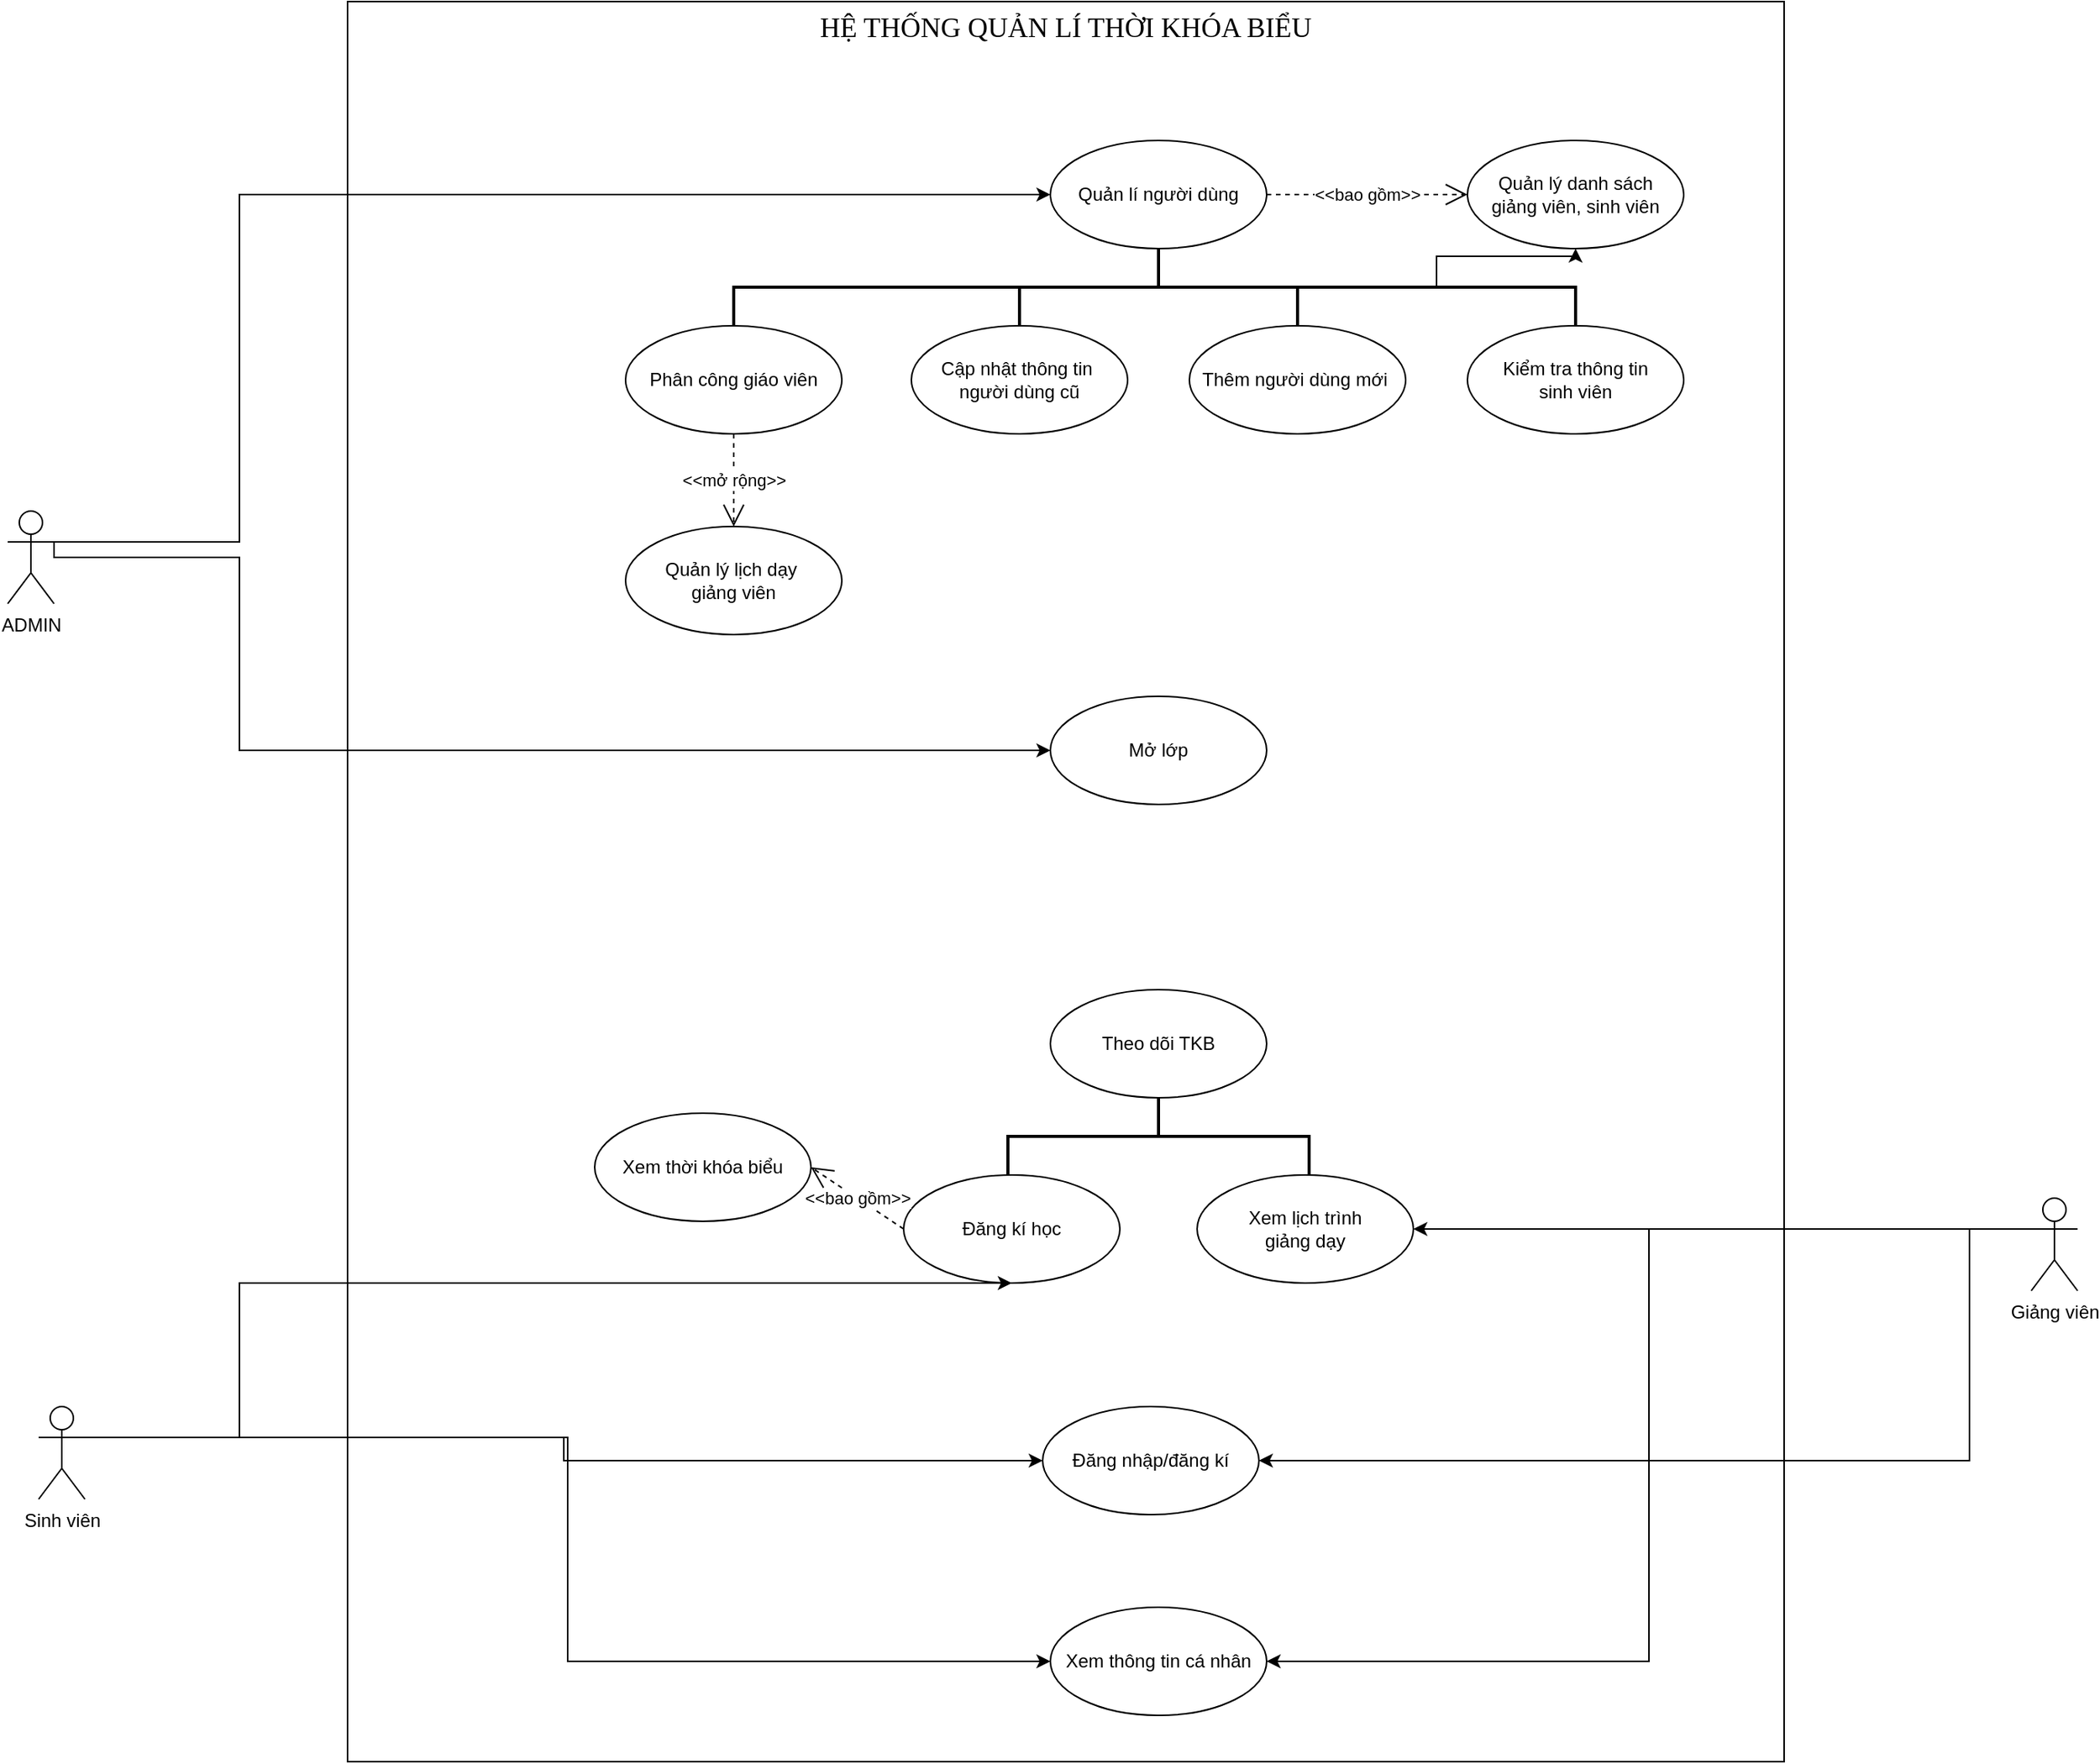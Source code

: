 <mxfile version="22.0.8" type="github">
  <diagram name="Page-1" id="4SUP22MU-_aWb2Gvw8z4">
    <mxGraphModel dx="4435" dy="4110" grid="1" gridSize="10" guides="1" tooltips="1" connect="1" arrows="1" fold="1" page="1" pageScale="1" pageWidth="850" pageHeight="1100" math="0" shadow="0">
      <root>
        <mxCell id="0" />
        <mxCell id="1" parent="0" />
        <mxCell id="m40mH7SYoThZGJL1HZlu-1" value="HỆ THỐNG QUẢN LÍ THỜI KHÓA BIỂU" style="html=1;whiteSpace=wrap;fontFamily=Times New Roman;verticalAlign=top;fontSize=18;" vertex="1" parent="1">
          <mxGeometry x="130" y="-1200" width="930" height="1140" as="geometry" />
        </mxCell>
        <mxCell id="m40mH7SYoThZGJL1HZlu-2" value="Quản lí người dùng&lt;br&gt;" style="ellipse;whiteSpace=wrap;html=1;" vertex="1" parent="1">
          <mxGeometry x="585" y="-1110" width="140" height="70" as="geometry" />
        </mxCell>
        <mxCell id="m40mH7SYoThZGJL1HZlu-3" value="" style="strokeWidth=2;html=1;shape=mxgraph.flowchart.annotation_2;align=left;labelPosition=right;pointerEvents=1;direction=south;" vertex="1" parent="1">
          <mxGeometry x="565" y="-1040" width="180" height="50" as="geometry" />
        </mxCell>
        <mxCell id="m40mH7SYoThZGJL1HZlu-4" value="Thêm người dùng mới&amp;nbsp;" style="ellipse;whiteSpace=wrap;html=1;" vertex="1" parent="1">
          <mxGeometry x="675" y="-990" width="140" height="70" as="geometry" />
        </mxCell>
        <mxCell id="m40mH7SYoThZGJL1HZlu-5" value="Cập nhật thông tin&amp;nbsp;&lt;br&gt;người dùng cũ" style="ellipse;whiteSpace=wrap;html=1;" vertex="1" parent="1">
          <mxGeometry x="495" y="-990" width="140" height="70" as="geometry" />
        </mxCell>
        <mxCell id="m40mH7SYoThZGJL1HZlu-7" value="Đăng nhập/đăng kí" style="ellipse;whiteSpace=wrap;html=1;" vertex="1" parent="1">
          <mxGeometry x="580" y="-290" width="140" height="70" as="geometry" />
        </mxCell>
        <mxCell id="m40mH7SYoThZGJL1HZlu-9" value="Phân công giáo viên" style="ellipse;whiteSpace=wrap;html=1;" vertex="1" parent="1">
          <mxGeometry x="310" y="-990" width="140" height="70" as="geometry" />
        </mxCell>
        <mxCell id="m40mH7SYoThZGJL1HZlu-45" value="" style="edgeStyle=orthogonalEdgeStyle;rounded=0;orthogonalLoop=1;jettySize=auto;html=1;" edge="1" parent="1" source="m40mH7SYoThZGJL1HZlu-12" target="m40mH7SYoThZGJL1HZlu-28">
          <mxGeometry relative="1" as="geometry" />
        </mxCell>
        <mxCell id="m40mH7SYoThZGJL1HZlu-12" value="" style="strokeWidth=2;html=1;shape=mxgraph.flowchart.annotation_1;align=left;pointerEvents=1;direction=south;" vertex="1" parent="1">
          <mxGeometry x="745" y="-1015" width="180" height="25" as="geometry" />
        </mxCell>
        <mxCell id="m40mH7SYoThZGJL1HZlu-13" value="Kiểm tra thông tin&lt;br&gt;sinh viên" style="ellipse;whiteSpace=wrap;html=1;" vertex="1" parent="1">
          <mxGeometry x="855" y="-990" width="140" height="70" as="geometry" />
        </mxCell>
        <mxCell id="m40mH7SYoThZGJL1HZlu-14" value="" style="strokeWidth=2;html=1;shape=mxgraph.flowchart.annotation_1;align=left;pointerEvents=1;direction=south;" vertex="1" parent="1">
          <mxGeometry x="380" y="-1015" width="185" height="25" as="geometry" />
        </mxCell>
        <mxCell id="m40mH7SYoThZGJL1HZlu-15" value="Quản lý lịch dạy&amp;nbsp;&lt;br&gt;giảng viên" style="ellipse;whiteSpace=wrap;html=1;" vertex="1" parent="1">
          <mxGeometry x="310" y="-860" width="140" height="70" as="geometry" />
        </mxCell>
        <mxCell id="m40mH7SYoThZGJL1HZlu-16" value="&amp;lt;&amp;lt;mở rộng&amp;gt;&amp;gt;" style="endArrow=open;endSize=12;dashed=1;html=1;rounded=0;entryX=0.5;entryY=0;entryDx=0;entryDy=0;exitX=0.5;exitY=1;exitDx=0;exitDy=0;" edge="1" parent="1" source="m40mH7SYoThZGJL1HZlu-9" target="m40mH7SYoThZGJL1HZlu-15">
          <mxGeometry width="160" relative="1" as="geometry">
            <mxPoint x="620" y="-865.879" as="sourcePoint" />
            <mxPoint x="468" y="-865.879" as="targetPoint" />
          </mxGeometry>
        </mxCell>
        <mxCell id="m40mH7SYoThZGJL1HZlu-19" value="Mở lớp" style="ellipse;whiteSpace=wrap;html=1;" vertex="1" parent="1">
          <mxGeometry x="585" y="-750" width="140" height="70" as="geometry" />
        </mxCell>
        <mxCell id="m40mH7SYoThZGJL1HZlu-21" value="Xem thông tin cá nhân" style="ellipse;whiteSpace=wrap;html=1;" vertex="1" parent="1">
          <mxGeometry x="585" y="-160" width="140" height="70" as="geometry" />
        </mxCell>
        <mxCell id="m40mH7SYoThZGJL1HZlu-22" value="Theo dõi TKB" style="ellipse;whiteSpace=wrap;html=1;" vertex="1" parent="1">
          <mxGeometry x="585" y="-560" width="140" height="70" as="geometry" />
        </mxCell>
        <mxCell id="m40mH7SYoThZGJL1HZlu-23" value="ADMIN&lt;br&gt;" style="shape=umlActor;verticalLabelPosition=bottom;verticalAlign=top;html=1;" vertex="1" parent="1">
          <mxGeometry x="-90" y="-870" width="30" height="60" as="geometry" />
        </mxCell>
        <mxCell id="m40mH7SYoThZGJL1HZlu-25" value="" style="endArrow=classic;html=1;rounded=0;exitX=1;exitY=0.333;exitDx=0;exitDy=0;exitPerimeter=0;entryX=0;entryY=0.5;entryDx=0;entryDy=0;edgeStyle=orthogonalEdgeStyle;" edge="1" parent="1" source="m40mH7SYoThZGJL1HZlu-23" target="m40mH7SYoThZGJL1HZlu-2">
          <mxGeometry width="50" height="50" relative="1" as="geometry">
            <mxPoint x="60" y="-750" as="sourcePoint" />
            <mxPoint x="110" y="-800" as="targetPoint" />
            <Array as="points">
              <mxPoint x="60" y="-850" />
              <mxPoint x="60" y="-1075" />
            </Array>
          </mxGeometry>
        </mxCell>
        <mxCell id="m40mH7SYoThZGJL1HZlu-26" value="" style="endArrow=classic;html=1;rounded=0;edgeStyle=orthogonalEdgeStyle;entryX=0;entryY=0.5;entryDx=0;entryDy=0;exitX=1;exitY=0.333;exitDx=0;exitDy=0;exitPerimeter=0;" edge="1" parent="1" target="m40mH7SYoThZGJL1HZlu-19">
          <mxGeometry width="50" height="50" relative="1" as="geometry">
            <mxPoint x="-70" y="-850" as="sourcePoint" />
            <mxPoint x="575" y="-715" as="targetPoint" />
            <Array as="points">
              <mxPoint x="-60" y="-850" />
              <mxPoint x="-60" y="-840" />
              <mxPoint x="60" y="-840" />
              <mxPoint x="60" y="-715" />
            </Array>
          </mxGeometry>
        </mxCell>
        <mxCell id="m40mH7SYoThZGJL1HZlu-27" value="&amp;lt;&amp;lt;bao gồm&amp;gt;&amp;gt;" style="endArrow=open;endSize=12;dashed=1;html=1;rounded=0;entryX=0;entryY=0.5;entryDx=0;entryDy=0;exitX=1;exitY=0.5;exitDx=0;exitDy=0;" edge="1" parent="1" source="m40mH7SYoThZGJL1HZlu-2" target="m40mH7SYoThZGJL1HZlu-28">
          <mxGeometry width="160" relative="1" as="geometry">
            <mxPoint x="585" y="-891.463" as="sourcePoint" />
            <mxPoint x="845" y="-790" as="targetPoint" />
          </mxGeometry>
        </mxCell>
        <mxCell id="m40mH7SYoThZGJL1HZlu-28" value="Quản lý danh sách&lt;br&gt;giảng viên, sinh viên" style="ellipse;whiteSpace=wrap;html=1;" vertex="1" parent="1">
          <mxGeometry x="855" y="-1110" width="140" height="70" as="geometry" />
        </mxCell>
        <mxCell id="m40mH7SYoThZGJL1HZlu-30" value="" style="strokeWidth=2;html=1;shape=mxgraph.flowchart.annotation_2;align=left;labelPosition=right;pointerEvents=1;direction=south;" vertex="1" parent="1">
          <mxGeometry x="557.5" y="-490" width="195" height="50" as="geometry" />
        </mxCell>
        <mxCell id="m40mH7SYoThZGJL1HZlu-31" value="Đăng kí học" style="ellipse;whiteSpace=wrap;html=1;" vertex="1" parent="1">
          <mxGeometry x="490" y="-440" width="140" height="70" as="geometry" />
        </mxCell>
        <mxCell id="m40mH7SYoThZGJL1HZlu-32" value="Xem lịch trình &lt;br&gt;giảng dạy" style="ellipse;whiteSpace=wrap;html=1;" vertex="1" parent="1">
          <mxGeometry x="680" y="-440" width="140" height="70" as="geometry" />
        </mxCell>
        <mxCell id="m40mH7SYoThZGJL1HZlu-33" value="Giảng viên" style="shape=umlActor;verticalLabelPosition=bottom;verticalAlign=top;html=1;" vertex="1" parent="1">
          <mxGeometry x="1220" y="-425" width="30" height="60" as="geometry" />
        </mxCell>
        <mxCell id="m40mH7SYoThZGJL1HZlu-34" value="Sinh viên" style="shape=umlActor;verticalLabelPosition=bottom;verticalAlign=top;html=1;" vertex="1" parent="1">
          <mxGeometry x="-70" y="-290" width="30" height="60" as="geometry" />
        </mxCell>
        <mxCell id="m40mH7SYoThZGJL1HZlu-36" value="" style="endArrow=classic;html=1;rounded=0;exitX=0;exitY=0.333;exitDx=0;exitDy=0;exitPerimeter=0;entryX=1;entryY=0.5;entryDx=0;entryDy=0;" edge="1" parent="1" source="m40mH7SYoThZGJL1HZlu-33" target="m40mH7SYoThZGJL1HZlu-32">
          <mxGeometry width="50" height="50" relative="1" as="geometry">
            <mxPoint x="670" y="-390" as="sourcePoint" />
            <mxPoint x="720" y="-440" as="targetPoint" />
          </mxGeometry>
        </mxCell>
        <mxCell id="m40mH7SYoThZGJL1HZlu-37" value="" style="endArrow=classic;html=1;rounded=0;exitX=1;exitY=0.333;exitDx=0;exitDy=0;exitPerimeter=0;entryX=0.5;entryY=1;entryDx=0;entryDy=0;edgeStyle=orthogonalEdgeStyle;" edge="1" parent="1" source="m40mH7SYoThZGJL1HZlu-34" target="m40mH7SYoThZGJL1HZlu-31">
          <mxGeometry width="50" height="50" relative="1" as="geometry">
            <mxPoint x="590" y="-390" as="sourcePoint" />
            <mxPoint x="640" y="-440" as="targetPoint" />
            <Array as="points">
              <mxPoint x="60" y="-270" />
              <mxPoint x="60" y="-370" />
            </Array>
          </mxGeometry>
        </mxCell>
        <mxCell id="m40mH7SYoThZGJL1HZlu-38" value="" style="endArrow=classic;html=1;rounded=0;exitX=0;exitY=0.333;exitDx=0;exitDy=0;exitPerimeter=0;entryX=1;entryY=0.5;entryDx=0;entryDy=0;edgeStyle=orthogonalEdgeStyle;" edge="1" parent="1" source="m40mH7SYoThZGJL1HZlu-33" target="m40mH7SYoThZGJL1HZlu-7">
          <mxGeometry width="50" height="50" relative="1" as="geometry">
            <mxPoint x="590" y="-390" as="sourcePoint" />
            <mxPoint x="640" y="-440" as="targetPoint" />
            <Array as="points">
              <mxPoint x="1180" y="-405" />
              <mxPoint x="1180" y="-255" />
            </Array>
          </mxGeometry>
        </mxCell>
        <mxCell id="m40mH7SYoThZGJL1HZlu-39" value="" style="endArrow=classic;html=1;rounded=0;exitX=0;exitY=0.333;exitDx=0;exitDy=0;exitPerimeter=0;entryX=1;entryY=0.5;entryDx=0;entryDy=0;edgeStyle=orthogonalEdgeStyle;" edge="1" parent="1" source="m40mH7SYoThZGJL1HZlu-33" target="m40mH7SYoThZGJL1HZlu-21">
          <mxGeometry width="50" height="50" relative="1" as="geometry">
            <mxPoint x="590" y="-390" as="sourcePoint" />
            <mxPoint x="640" y="-440" as="targetPoint" />
          </mxGeometry>
        </mxCell>
        <mxCell id="m40mH7SYoThZGJL1HZlu-40" value="" style="endArrow=classic;html=1;rounded=0;exitX=1;exitY=0.333;exitDx=0;exitDy=0;exitPerimeter=0;entryX=0;entryY=0.5;entryDx=0;entryDy=0;edgeStyle=orthogonalEdgeStyle;" edge="1" parent="1" source="m40mH7SYoThZGJL1HZlu-34" target="m40mH7SYoThZGJL1HZlu-7">
          <mxGeometry width="50" height="50" relative="1" as="geometry">
            <mxPoint x="590" y="-390" as="sourcePoint" />
            <mxPoint x="640" y="-440" as="targetPoint" />
          </mxGeometry>
        </mxCell>
        <mxCell id="m40mH7SYoThZGJL1HZlu-41" value="" style="endArrow=classic;html=1;rounded=0;exitX=1;exitY=0.333;exitDx=0;exitDy=0;exitPerimeter=0;entryX=0;entryY=0.5;entryDx=0;entryDy=0;edgeStyle=orthogonalEdgeStyle;" edge="1" parent="1" source="m40mH7SYoThZGJL1HZlu-34" target="m40mH7SYoThZGJL1HZlu-21">
          <mxGeometry width="50" height="50" relative="1" as="geometry">
            <mxPoint x="590" y="-390" as="sourcePoint" />
            <mxPoint x="640" y="-440" as="targetPoint" />
          </mxGeometry>
        </mxCell>
        <mxCell id="m40mH7SYoThZGJL1HZlu-42" value="&amp;lt;&amp;lt;bao gồm&amp;gt;&amp;gt;" style="endArrow=open;endSize=12;dashed=1;html=1;rounded=0;exitX=0;exitY=0.5;exitDx=0;exitDy=0;entryX=1;entryY=0.5;entryDx=0;entryDy=0;" edge="1" parent="1" source="m40mH7SYoThZGJL1HZlu-31" target="m40mH7SYoThZGJL1HZlu-48">
          <mxGeometry width="160" relative="1" as="geometry">
            <mxPoint x="450.003" y="-532.5" as="sourcePoint" />
            <mxPoint x="366.21" y="-397.5" as="targetPoint" />
          </mxGeometry>
        </mxCell>
        <mxCell id="m40mH7SYoThZGJL1HZlu-48" value="Xem thời khóa biểu" style="ellipse;whiteSpace=wrap;html=1;" vertex="1" parent="1">
          <mxGeometry x="290" y="-480" width="140" height="70" as="geometry" />
        </mxCell>
      </root>
    </mxGraphModel>
  </diagram>
</mxfile>
